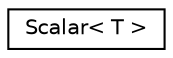 digraph "Graphical Class Hierarchy"
{
  edge [fontname="Helvetica",fontsize="10",labelfontname="Helvetica",labelfontsize="10"];
  node [fontname="Helvetica",fontsize="10",shape=record];
  rankdir="LR";
  Node0 [label="Scalar\< T \>",height=0.2,width=0.4,color="black", fillcolor="white", style="filled",URL="$struct_scalar.html"];
}

